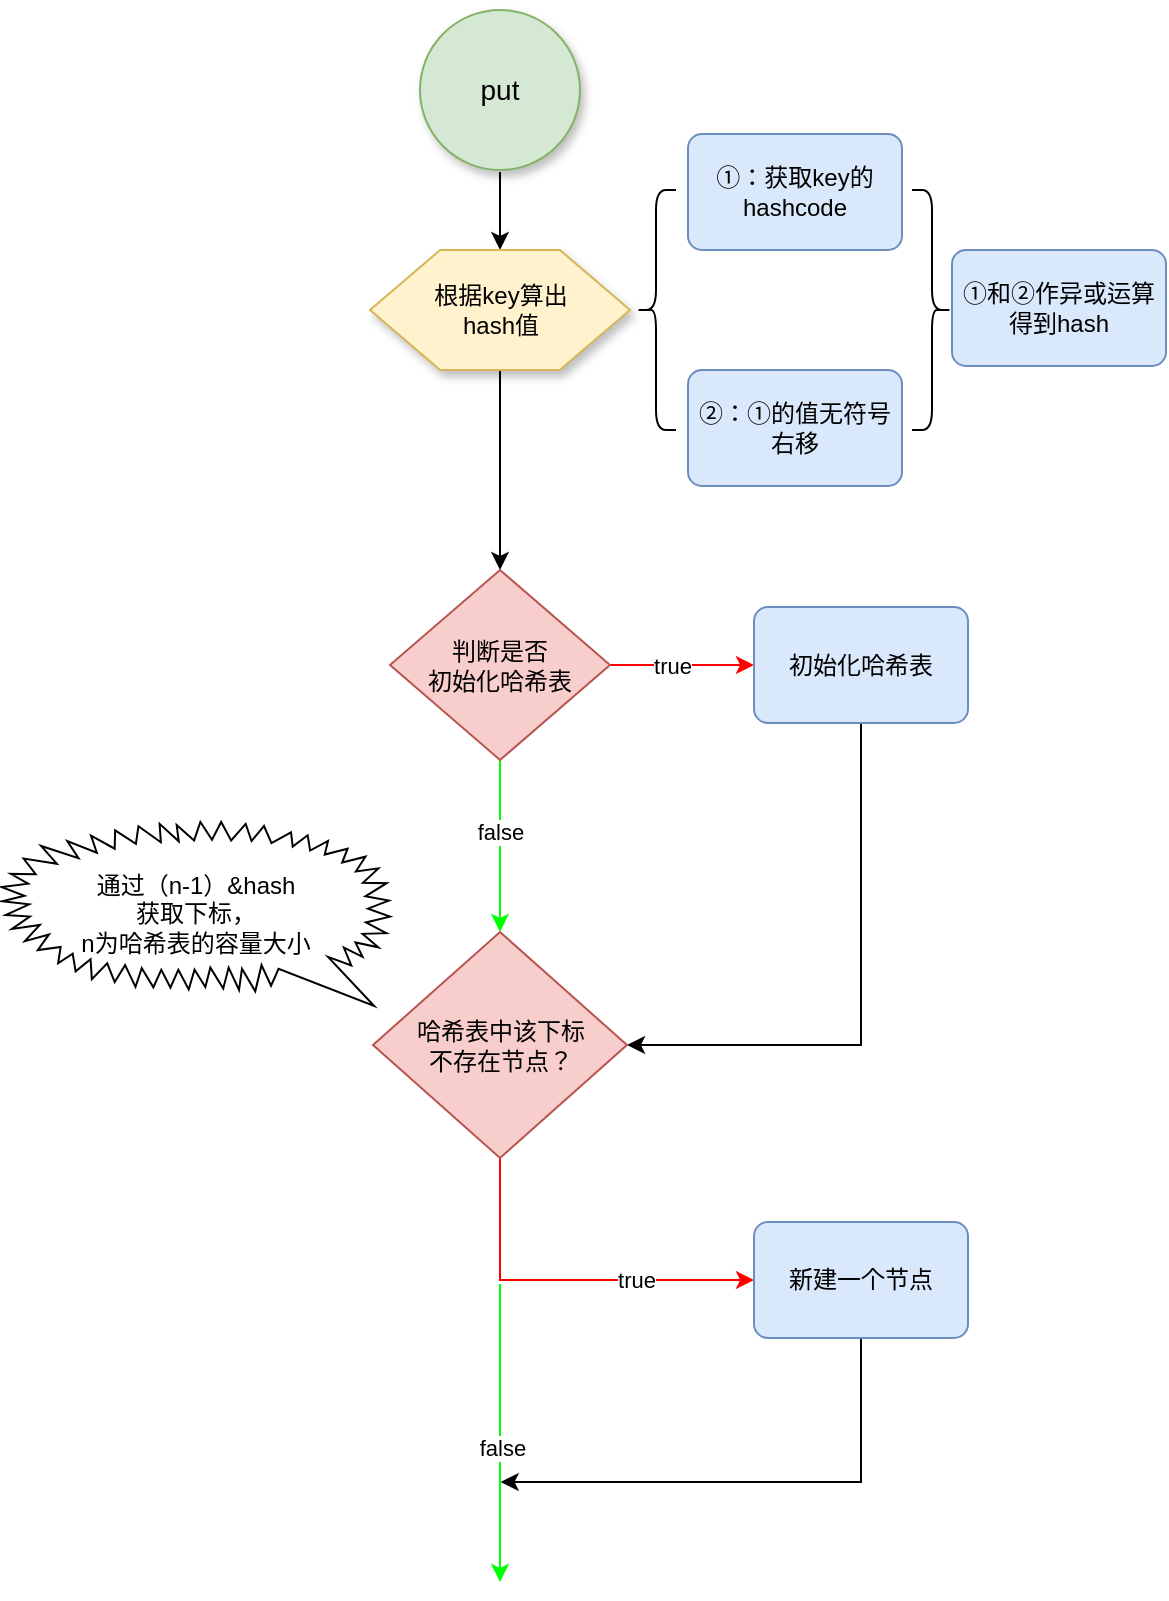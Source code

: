<mxfile version="15.9.6" type="github">
  <diagram id="UgWwUjzvCQ6DFLD37Q7z" name="第 1 页">
    <mxGraphModel dx="865" dy="483" grid="0" gridSize="10" guides="1" tooltips="1" connect="1" arrows="1" fold="1" page="0" pageScale="1" pageWidth="827" pageHeight="1169" math="0" shadow="0">
      <root>
        <mxCell id="0" />
        <mxCell id="1" parent="0" />
        <mxCell id="teVdkq-L4--7aLtD-7wO-7" value="" style="edgeStyle=orthogonalEdgeStyle;rounded=0;orthogonalLoop=1;jettySize=auto;html=1;fontSize=12;fontColor=#000000;strokeColor=#000000;" edge="1" parent="1" source="teVdkq-L4--7aLtD-7wO-1" target="teVdkq-L4--7aLtD-7wO-6">
          <mxGeometry relative="1" as="geometry" />
        </mxCell>
        <mxCell id="teVdkq-L4--7aLtD-7wO-1" value="&lt;font style=&quot;font-size: 14px;&quot;&gt;put&lt;/font&gt;" style="strokeWidth=1;html=1;shape=mxgraph.flowchart.start_2;whiteSpace=wrap;labelBorderColor=none;strokeColor=#82b366;perimeterSpacing=1;fillColor=#d5e8d4;shadow=1;fontSize=14;" vertex="1" parent="1">
          <mxGeometry x="400" y="40" width="80" height="80" as="geometry" />
        </mxCell>
        <mxCell id="teVdkq-L4--7aLtD-7wO-28" value="" style="edgeStyle=orthogonalEdgeStyle;rounded=0;orthogonalLoop=1;jettySize=auto;html=1;" edge="1" parent="1" source="teVdkq-L4--7aLtD-7wO-6" target="teVdkq-L4--7aLtD-7wO-17">
          <mxGeometry relative="1" as="geometry" />
        </mxCell>
        <mxCell id="teVdkq-L4--7aLtD-7wO-6" value="根据key算出&lt;br&gt;hash值" style="verticalLabelPosition=middle;verticalAlign=middle;html=1;shape=hexagon;perimeter=hexagonPerimeter2;arcSize=6;size=0.27;shadow=1;labelBorderColor=none;fontSize=12;strokeColor=#d6b656;strokeWidth=1;labelPosition=center;align=center;fillColor=#fff2cc;" vertex="1" parent="1">
          <mxGeometry x="375" y="160" width="130" height="60" as="geometry" />
        </mxCell>
        <mxCell id="teVdkq-L4--7aLtD-7wO-9" value="" style="shape=curlyBracket;whiteSpace=wrap;html=1;rounded=1;" vertex="1" parent="1">
          <mxGeometry x="508" y="130" width="20" height="120" as="geometry" />
        </mxCell>
        <mxCell id="teVdkq-L4--7aLtD-7wO-11" value="①：获取key的hashcode" style="rounded=1;whiteSpace=wrap;html=1;absoluteArcSize=1;arcSize=14;strokeWidth=1;fillColor=#dae8fc;strokeColor=#6c8ebf;" vertex="1" parent="1">
          <mxGeometry x="534" y="102" width="107" height="58" as="geometry" />
        </mxCell>
        <mxCell id="teVdkq-L4--7aLtD-7wO-12" value="②：①的值无符号右移" style="rounded=1;whiteSpace=wrap;html=1;absoluteArcSize=1;arcSize=14;strokeWidth=1;fillColor=#dae8fc;strokeColor=#6c8ebf;" vertex="1" parent="1">
          <mxGeometry x="534" y="220" width="107" height="58" as="geometry" />
        </mxCell>
        <mxCell id="teVdkq-L4--7aLtD-7wO-13" value="" style="shape=curlyBracket;whiteSpace=wrap;html=1;rounded=1;flipH=1;strokeWidth=1;" vertex="1" parent="1">
          <mxGeometry x="646" y="130" width="20" height="120" as="geometry" />
        </mxCell>
        <mxCell id="teVdkq-L4--7aLtD-7wO-14" value="①和②作异或运算得到hash" style="rounded=1;whiteSpace=wrap;html=1;absoluteArcSize=1;arcSize=14;strokeWidth=1;fillColor=#dae8fc;strokeColor=#6c8ebf;" vertex="1" parent="1">
          <mxGeometry x="666" y="160" width="107" height="58" as="geometry" />
        </mxCell>
        <mxCell id="teVdkq-L4--7aLtD-7wO-19" style="edgeStyle=orthogonalEdgeStyle;rounded=0;orthogonalLoop=1;jettySize=auto;html=1;exitX=1;exitY=0.5;exitDx=0;exitDy=0;exitPerimeter=0;entryX=0;entryY=0.5;entryDx=0;entryDy=0;strokeColor=#FF0000;" edge="1" parent="1" source="teVdkq-L4--7aLtD-7wO-17" target="teVdkq-L4--7aLtD-7wO-18">
          <mxGeometry relative="1" as="geometry" />
        </mxCell>
        <mxCell id="teVdkq-L4--7aLtD-7wO-21" value="true" style="edgeLabel;html=1;align=center;verticalAlign=middle;resizable=0;points=[];" vertex="1" connectable="0" parent="teVdkq-L4--7aLtD-7wO-19">
          <mxGeometry x="0.306" relative="1" as="geometry">
            <mxPoint x="-16" as="offset" />
          </mxGeometry>
        </mxCell>
        <mxCell id="teVdkq-L4--7aLtD-7wO-31" value="" style="edgeStyle=orthogonalEdgeStyle;rounded=0;orthogonalLoop=1;jettySize=auto;html=1;strokeColor=#00FF00;" edge="1" parent="1" source="teVdkq-L4--7aLtD-7wO-17" target="teVdkq-L4--7aLtD-7wO-30">
          <mxGeometry relative="1" as="geometry" />
        </mxCell>
        <mxCell id="teVdkq-L4--7aLtD-7wO-32" value="false" style="edgeLabel;html=1;align=center;verticalAlign=middle;resizable=0;points=[];" vertex="1" connectable="0" parent="teVdkq-L4--7aLtD-7wO-31">
          <mxGeometry x="0.283" y="-2" relative="1" as="geometry">
            <mxPoint x="2" y="-19" as="offset" />
          </mxGeometry>
        </mxCell>
        <mxCell id="teVdkq-L4--7aLtD-7wO-17" value="判断是否&lt;br&gt;初始化哈希表" style="strokeWidth=1;html=1;shape=mxgraph.flowchart.decision;whiteSpace=wrap;fillColor=#f8cecc;strokeColor=#b85450;" vertex="1" parent="1">
          <mxGeometry x="385" y="320" width="110" height="95" as="geometry" />
        </mxCell>
        <mxCell id="teVdkq-L4--7aLtD-7wO-33" style="edgeStyle=orthogonalEdgeStyle;rounded=0;orthogonalLoop=1;jettySize=auto;html=1;exitX=0.5;exitY=1;exitDx=0;exitDy=0;entryX=1;entryY=0.5;entryDx=0;entryDy=0;entryPerimeter=0;" edge="1" parent="1" source="teVdkq-L4--7aLtD-7wO-18" target="teVdkq-L4--7aLtD-7wO-30">
          <mxGeometry relative="1" as="geometry" />
        </mxCell>
        <mxCell id="teVdkq-L4--7aLtD-7wO-18" value="初始化哈希表" style="rounded=1;whiteSpace=wrap;html=1;absoluteArcSize=1;arcSize=14;strokeWidth=1;fillColor=#dae8fc;strokeColor=#6c8ebf;" vertex="1" parent="1">
          <mxGeometry x="567" y="338.5" width="107" height="58" as="geometry" />
        </mxCell>
        <mxCell id="teVdkq-L4--7aLtD-7wO-45" style="edgeStyle=orthogonalEdgeStyle;rounded=0;orthogonalLoop=1;jettySize=auto;html=1;exitX=0.5;exitY=1;exitDx=0;exitDy=0;exitPerimeter=0;entryX=0;entryY=0.5;entryDx=0;entryDy=0;strokeColor=#FF0000;" edge="1" parent="1" source="teVdkq-L4--7aLtD-7wO-30" target="teVdkq-L4--7aLtD-7wO-44">
          <mxGeometry relative="1" as="geometry" />
        </mxCell>
        <mxCell id="teVdkq-L4--7aLtD-7wO-46" value="true" style="edgeLabel;html=1;align=center;verticalAlign=middle;resizable=0;points=[];" vertex="1" connectable="0" parent="teVdkq-L4--7aLtD-7wO-45">
          <mxGeometry x="0.503" relative="1" as="geometry">
            <mxPoint x="-13" as="offset" />
          </mxGeometry>
        </mxCell>
        <mxCell id="teVdkq-L4--7aLtD-7wO-47" style="edgeStyle=orthogonalEdgeStyle;rounded=0;orthogonalLoop=1;jettySize=auto;html=1;strokeColor=#00FF00;" edge="1" parent="1">
          <mxGeometry relative="1" as="geometry">
            <mxPoint x="440" y="826" as="targetPoint" />
            <mxPoint x="440" y="677" as="sourcePoint" />
          </mxGeometry>
        </mxCell>
        <mxCell id="teVdkq-L4--7aLtD-7wO-52" value="false" style="edgeLabel;html=1;align=center;verticalAlign=middle;resizable=0;points=[];" vertex="1" connectable="0" parent="teVdkq-L4--7aLtD-7wO-47">
          <mxGeometry x="0.091" y="1" relative="1" as="geometry">
            <mxPoint as="offset" />
          </mxGeometry>
        </mxCell>
        <mxCell id="teVdkq-L4--7aLtD-7wO-30" value="哈希表中该下标&lt;br&gt;不存在节点？" style="strokeWidth=1;html=1;shape=mxgraph.flowchart.decision;whiteSpace=wrap;fillColor=#f8cecc;strokeColor=#b85450;" vertex="1" parent="1">
          <mxGeometry x="376.5" y="501" width="127" height="113" as="geometry" />
        </mxCell>
        <mxCell id="teVdkq-L4--7aLtD-7wO-42" value="通过（n-1）&amp;amp;hash&lt;br&gt;获取下标，&lt;br&gt;n为哈希表的容量大小" style="whiteSpace=wrap;html=1;shape=mxgraph.basic.loud_callout;strokeWidth=1;flipH=1;" vertex="1" parent="1">
          <mxGeometry x="191" y="446" width="194" height="92" as="geometry" />
        </mxCell>
        <mxCell id="teVdkq-L4--7aLtD-7wO-51" style="edgeStyle=orthogonalEdgeStyle;rounded=0;orthogonalLoop=1;jettySize=auto;html=1;exitX=0.5;exitY=1;exitDx=0;exitDy=0;" edge="1" parent="1" source="teVdkq-L4--7aLtD-7wO-44">
          <mxGeometry relative="1" as="geometry">
            <mxPoint x="440.333" y="776.0" as="targetPoint" />
            <Array as="points">
              <mxPoint x="621" y="776" />
            </Array>
          </mxGeometry>
        </mxCell>
        <mxCell id="teVdkq-L4--7aLtD-7wO-44" value="新建一个节点" style="rounded=1;whiteSpace=wrap;html=1;absoluteArcSize=1;arcSize=14;strokeWidth=1;fillColor=#dae8fc;strokeColor=#6c8ebf;" vertex="1" parent="1">
          <mxGeometry x="567" y="646" width="107" height="58" as="geometry" />
        </mxCell>
      </root>
    </mxGraphModel>
  </diagram>
</mxfile>
